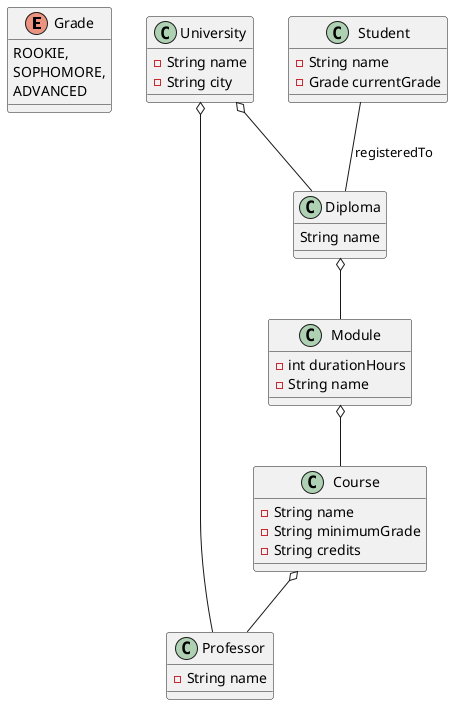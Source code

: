 @startuml
'https://plantuml.com/class-diagram
enum Grade{
  ROOKIE,
  SOPHOMORE,
  ADVANCED
}
class University{
  - String name
  - String city
}
class Course{
  - String name
  - String minimumGrade
  - String credits
}

class Student{
  - String name
  - Grade currentGrade
}
class Module{
  - int durationHours
  - String name
}
class Diploma {
String name
}
class Professor{
  - String name
}

University o-- Diploma
Diploma o-- Module
Module o-- Course
Course o-- Professor

'Course o- Module :composedBy
'University o- Course : offers
Student -- Diploma :registeredTo
University o-- Professor
@enduml